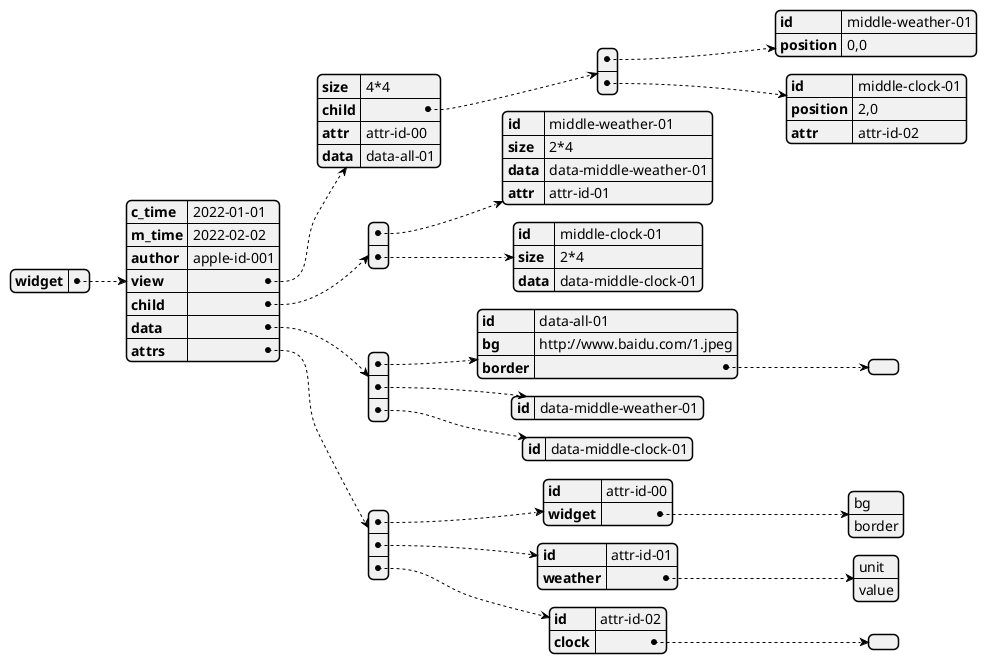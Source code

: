 @startjson
{
    "widget":{

        "c_time":"2022-01-01",
        "m_time":"2022-02-02",
        "author":"apple-id-001",

        "view":{
            "size":"4*4",
            "child":[
                {
                    "id":"middle-weather-01",
                    "position":"0,0"
                },{
                    "id":"middle-clock-01",
                    "position":"2,0",
                     "attr":"attr-id-02"
                }
            ],
            "attr":"attr-id-00",
            "data":"data-all-01"
        },
                
        "child":[
            {
                "id":"middle-weather-01",
                "size":"2*4",
                "data":"data-middle-weather-01",
                "attr":"attr-id-01"
            
            },{
                "id":"middle-clock-01",
                "size":"2*4",
                "data":"data-middle-clock-01"
            }
        ],

        "data":[
            {
                "id":"data-all-01",
                "bg":"http://www.baidu.com/1.jpeg",
                "border":{

                }
            },
            {
                "id":"data-middle-weather-01"
                
            },{
                "id":"data-middle-clock-01"
            }

        ],
        "attrs":[
            {
                "id":"attr-id-00",
                "widget":[
                    "bg",
                    "border"
                ]
            },
            {
              "id":"attr-id-01",
              "weather":[
                "unit",
                "value"
              ]
            },{
              "id":"attr-id-02",
               "clock":[


               ]
            }
        ]
    }
}
@endjson